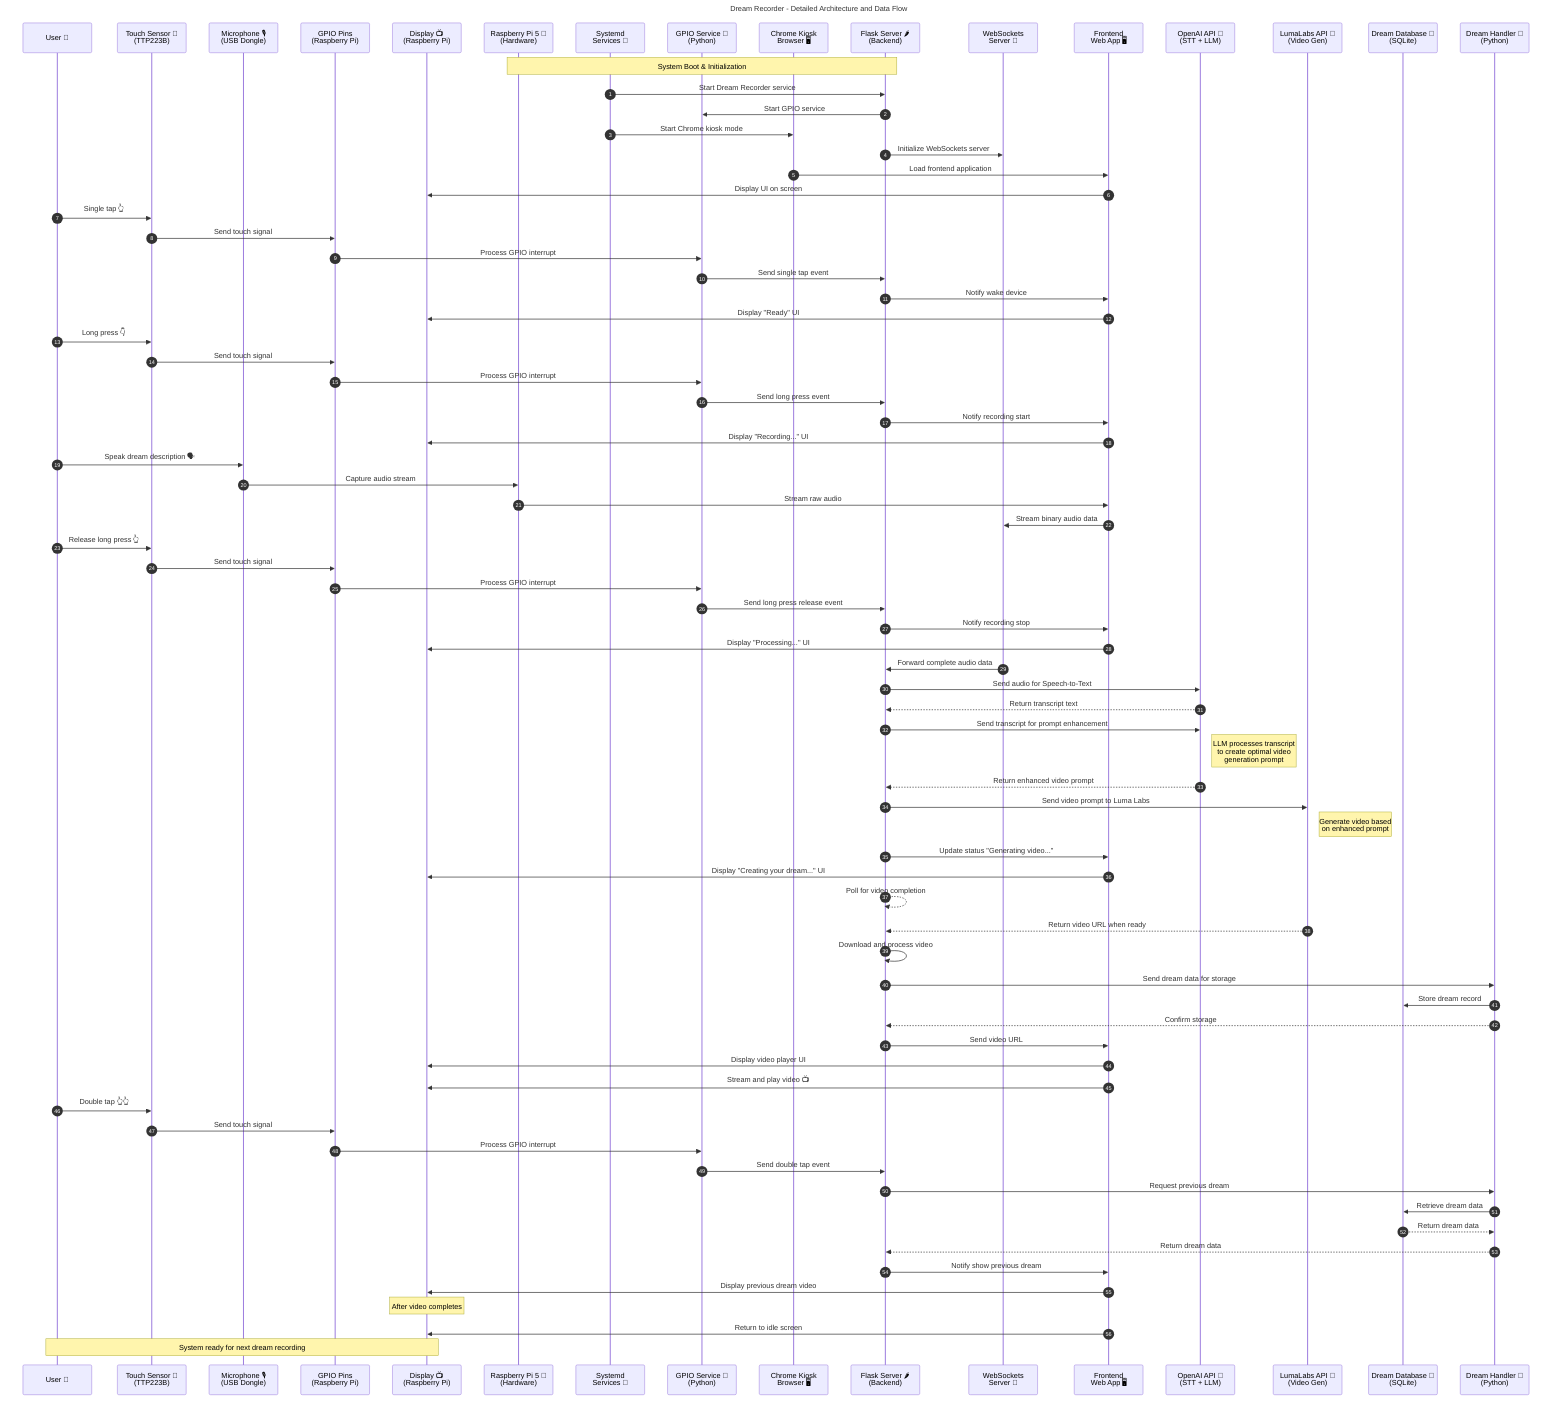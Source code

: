 sequenceDiagram
    autonumber
    title Dream Recorder - Detailed Architecture and Data Flow

    %% Participants
    participant U as User 🧔
    participant TS as Touch Sensor 🔘<br>(TTP223B)
    participant MIC as Microphone 🎙️<br>(USB Dongle)
    participant GPIO as GPIO Pins<br>(Raspberry Pi)
    participant DISP as Display 📺<br>(Raspberry Pi)
    participant RPI as Raspberry Pi 5 🥧<br>(Hardware)
    participant SYSTEMD as Systemd<br>Services 🔄
    participant GPIOSVC as GPIO Service 🔌<br>(Python)
    participant KIOSK as Chrome Kiosk<br>Browser 🖥️
    participant FLASK as Flask Server 🌶️<br>(Backend)
    participant WS as WebSockets<br>Server 🔌
    participant FE as Frontend<br>Web App 🖥️
    participant OpenAI as OpenAI API 🤖<br>(STT + LLM)
    participant LL as LumaLabs API 🤖<br>(Video Gen)
    participant DB as Dream Database 💾<br>(SQLite)
    participant DH as Dream Handler 📝<br>(Python)
    
    %% Setup and Initialization
    Note over RPI,FLASK: System Boot & Initialization
    SYSTEMD ->> FLASK: Start Dream Recorder service
    FLASK ->> GPIOSVC: Start GPIO service
    SYSTEMD ->> KIOSK: Start Chrome kiosk mode
    FLASK ->> WS: Initialize WebSockets server
    KIOSK ->> FE: Load frontend application
    FE ->> DISP: Display UI on screen
    
    %% Touch Interaction 1 - Wake Device
    U ->> TS: Single tap 👆
    TS ->> GPIO: Send touch signal
    GPIO ->> GPIOSVC: Process GPIO interrupt
    GPIOSVC ->> FLASK: Send single tap event
    FLASK ->> FE: Notify wake device
    FE ->> DISP: Display "Ready" UI
    
    %% Touch Interaction 2 - Start Recording
    U ->> TS: Long press 👇
    TS ->> GPIO: Send touch signal
    GPIO ->> GPIOSVC: Process GPIO interrupt
    GPIOSVC ->> FLASK: Send long press event
    FLASK ->> FE: Notify recording start
    FE ->> DISP: Display "Recording..." UI
    
    %% Voice Recording
    U ->> MIC: Speak dream description 🗣️
    MIC ->> RPI: Capture audio stream
    RPI ->> FE: Stream raw audio
    FE ->> WS: Stream binary audio data
    
    %% Touch Interaction 3 - Stop Recording
    U ->> TS: Release long press 👆
    TS ->> GPIO: Send touch signal
    GPIO ->> GPIOSVC: Process GPIO interrupt
    GPIOSVC ->> FLASK: Send long press release event
    FLASK ->> FE: Notify recording stop
    FE ->> DISP: Display "Processing..." UI
    
    %% Audio Processing
    WS ->> FLASK: Forward complete audio data
    FLASK ->> OpenAI: Send audio for Speech-to-Text
    OpenAI -->> FLASK: Return transcript text
    
    %% Prompt Creation
    FLASK ->> OpenAI: Send transcript for prompt enhancement
    Note right of OpenAI: LLM processes transcript<br>to create optimal video<br>generation prompt
    OpenAI -->> FLASK: Return enhanced video prompt
    
    %% Video Generation
    FLASK ->> LL: Send video prompt to Luma Labs
    Note right of LL: Generate video based<br>on enhanced prompt
    FLASK ->> FE: Update status "Generating video..."
    FE ->> DISP: Display "Creating your dream..." UI
    
    %% Waiting for video
    FLASK -->> FLASK: Poll for video completion
    LL -->> FLASK: Return video URL when ready
    
    %% Video Processing and Storage
    FLASK ->> FLASK: Download and process video
    FLASK ->> DH: Send dream data for storage
    DH ->> DB: Store dream record
    DH -->> FLASK: Confirm storage
    
    %% Video Playback
    FLASK ->> FE: Send video URL
    FE ->> DISP: Display video player UI
    FE ->> DISP: Stream and play video 📺️
    
    %% Touch Interaction 4 - View Previous Dream
    U ->> TS: Double tap 👆👆
    TS ->> GPIO: Send touch signal
    GPIO ->> GPIOSVC: Process GPIO interrupt
    GPIOSVC ->> FLASK: Send double tap event
    FLASK ->> DH: Request previous dream
    DH ->> DB: Retrieve dream data
    DB -->> DH: Return dream data
    DH -->> FLASK: Return dream data
    FLASK ->> FE: Notify show previous dream
    FE ->> DISP: Display previous dream video
    
    %% Reset for next interaction
    Note over DISP: After video completes
    FE ->> DISP: Return to idle screen
    Note over U,DISP: System ready for next dream recording